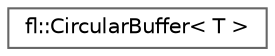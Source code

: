 digraph "Graphical Class Hierarchy"
{
 // LATEX_PDF_SIZE
  bgcolor="transparent";
  edge [fontname=Helvetica,fontsize=10,labelfontname=Helvetica,labelfontsize=10];
  node [fontname=Helvetica,fontsize=10,shape=box,height=0.2,width=0.4];
  rankdir="LR";
  Node0 [id="Node000000",label="fl::CircularBuffer\< T \>",height=0.2,width=0.4,color="grey40", fillcolor="white", style="filled",URL="$d2/d4f/classfl_1_1_circular_buffer.html",tooltip=" "];
}
